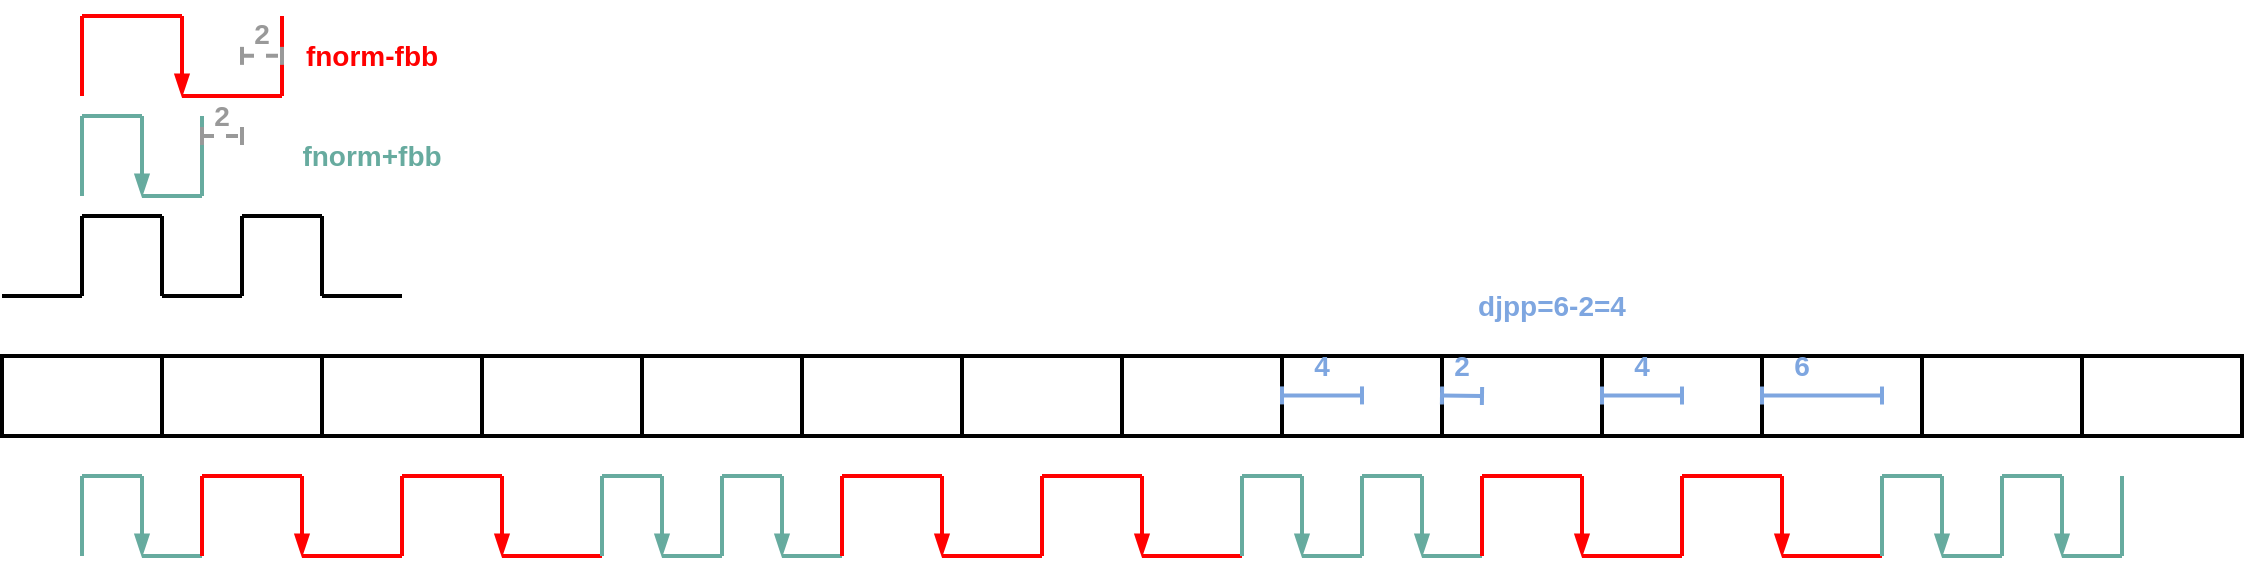<mxfile version="24.7.8">
  <diagram name="Page-1" id="k3nq5IYcouEoezmb4Aft">
    <mxGraphModel dx="808" dy="479" grid="1" gridSize="10" guides="1" tooltips="1" connect="1" arrows="1" fold="1" page="1" pageScale="1" pageWidth="850" pageHeight="1100" math="1" shadow="0">
      <root>
        <mxCell id="0" />
        <mxCell id="1" parent="0" />
        <mxCell id="aXy5RAAYiLXVPQvCRL9O-9" value="" style="endArrow=none;html=1;rounded=0;strokeWidth=2;" parent="1" edge="1">
          <mxGeometry width="50" height="50" relative="1" as="geometry">
            <mxPoint x="200" y="170" as="sourcePoint" />
            <mxPoint x="200" y="130" as="targetPoint" />
          </mxGeometry>
        </mxCell>
        <mxCell id="aXy5RAAYiLXVPQvCRL9O-10" value="" style="endArrow=none;html=1;rounded=0;strokeWidth=2;" parent="1" edge="1">
          <mxGeometry width="50" height="50" relative="1" as="geometry">
            <mxPoint x="200" y="130" as="sourcePoint" />
            <mxPoint x="160" y="130" as="targetPoint" />
          </mxGeometry>
        </mxCell>
        <mxCell id="aXy5RAAYiLXVPQvCRL9O-11" value="" style="endArrow=none;html=1;rounded=0;strokeWidth=2;" parent="1" edge="1">
          <mxGeometry width="50" height="50" relative="1" as="geometry">
            <mxPoint x="240" y="170" as="sourcePoint" />
            <mxPoint x="200" y="170" as="targetPoint" />
          </mxGeometry>
        </mxCell>
        <mxCell id="aXy5RAAYiLXVPQvCRL9O-12" value="" style="endArrow=none;html=1;rounded=0;strokeWidth=2;" parent="1" edge="1">
          <mxGeometry width="50" height="50" relative="1" as="geometry">
            <mxPoint x="240" y="170" as="sourcePoint" />
            <mxPoint x="240" y="130" as="targetPoint" />
          </mxGeometry>
        </mxCell>
        <mxCell id="aXy5RAAYiLXVPQvCRL9O-13" value="" style="endArrow=none;html=1;rounded=0;strokeWidth=2;" parent="1" edge="1">
          <mxGeometry width="50" height="50" relative="1" as="geometry">
            <mxPoint x="160" y="170" as="sourcePoint" />
            <mxPoint x="160" y="130" as="targetPoint" />
          </mxGeometry>
        </mxCell>
        <mxCell id="aXy5RAAYiLXVPQvCRL9O-14" value="" style="endArrow=none;html=1;rounded=0;strokeWidth=2;" parent="1" edge="1">
          <mxGeometry width="50" height="50" relative="1" as="geometry">
            <mxPoint x="280" y="130" as="sourcePoint" />
            <mxPoint x="240" y="130" as="targetPoint" />
          </mxGeometry>
        </mxCell>
        <mxCell id="aXy5RAAYiLXVPQvCRL9O-15" value="" style="endArrow=none;html=1;rounded=0;strokeWidth=2;" parent="1" edge="1">
          <mxGeometry width="50" height="50" relative="1" as="geometry">
            <mxPoint x="160" y="170" as="sourcePoint" />
            <mxPoint x="120" y="170" as="targetPoint" />
          </mxGeometry>
        </mxCell>
        <mxCell id="aXy5RAAYiLXVPQvCRL9O-16" value="" style="endArrow=none;html=1;rounded=0;strokeWidth=2;" parent="1" edge="1">
          <mxGeometry width="50" height="50" relative="1" as="geometry">
            <mxPoint x="280" y="170" as="sourcePoint" />
            <mxPoint x="280" y="130" as="targetPoint" />
          </mxGeometry>
        </mxCell>
        <mxCell id="aXy5RAAYiLXVPQvCRL9O-17" value="" style="endArrow=none;html=1;rounded=0;strokeWidth=2;" parent="1" edge="1">
          <mxGeometry width="50" height="50" relative="1" as="geometry">
            <mxPoint x="320" y="170" as="sourcePoint" />
            <mxPoint x="280" y="170" as="targetPoint" />
          </mxGeometry>
        </mxCell>
        <mxCell id="aXy5RAAYiLXVPQvCRL9O-40" value="" style="rounded=0;whiteSpace=wrap;html=1;fillColor=none;strokeWidth=2;" parent="1" vertex="1">
          <mxGeometry x="120" y="200" width="80" height="40" as="geometry" />
        </mxCell>
        <mxCell id="aXy5RAAYiLXVPQvCRL9O-42" value="" style="rounded=0;whiteSpace=wrap;html=1;fillColor=none;strokeWidth=2;" parent="1" vertex="1">
          <mxGeometry x="200" y="200" width="80" height="40" as="geometry" />
        </mxCell>
        <mxCell id="aXy5RAAYiLXVPQvCRL9O-43" value="" style="rounded=0;whiteSpace=wrap;html=1;fillColor=none;strokeWidth=2;" parent="1" vertex="1">
          <mxGeometry x="280" y="200" width="80" height="40" as="geometry" />
        </mxCell>
        <mxCell id="aXy5RAAYiLXVPQvCRL9O-44" value="" style="rounded=0;whiteSpace=wrap;html=1;fillColor=none;strokeWidth=2;" parent="1" vertex="1">
          <mxGeometry x="360" y="200" width="80" height="40" as="geometry" />
        </mxCell>
        <mxCell id="aXy5RAAYiLXVPQvCRL9O-45" value="" style="rounded=0;whiteSpace=wrap;html=1;fillColor=none;strokeWidth=2;" parent="1" vertex="1">
          <mxGeometry x="440" y="200" width="80" height="40" as="geometry" />
        </mxCell>
        <mxCell id="aXy5RAAYiLXVPQvCRL9O-47" value="" style="rounded=0;whiteSpace=wrap;html=1;fillColor=none;strokeWidth=2;" parent="1" vertex="1">
          <mxGeometry x="520" y="200" width="80" height="40" as="geometry" />
        </mxCell>
        <mxCell id="aXy5RAAYiLXVPQvCRL9O-48" value="" style="rounded=0;whiteSpace=wrap;html=1;fillColor=none;strokeWidth=2;" parent="1" vertex="1">
          <mxGeometry x="600" y="200" width="80" height="40" as="geometry" />
        </mxCell>
        <mxCell id="aXy5RAAYiLXVPQvCRL9O-93" value="" style="rounded=0;whiteSpace=wrap;html=1;fillColor=none;strokeWidth=2;" parent="1" vertex="1">
          <mxGeometry x="680" y="200" width="80" height="40" as="geometry" />
        </mxCell>
        <mxCell id="aXy5RAAYiLXVPQvCRL9O-94" value="" style="rounded=0;whiteSpace=wrap;html=1;fillColor=none;strokeWidth=2;" parent="1" vertex="1">
          <mxGeometry x="760" y="200" width="80" height="40" as="geometry" />
        </mxCell>
        <mxCell id="aXy5RAAYiLXVPQvCRL9O-95" value="" style="rounded=0;whiteSpace=wrap;html=1;fillColor=none;strokeWidth=2;" parent="1" vertex="1">
          <mxGeometry x="840" y="200" width="80" height="40" as="geometry" />
        </mxCell>
        <mxCell id="aXy5RAAYiLXVPQvCRL9O-96" value="" style="rounded=0;whiteSpace=wrap;html=1;fillColor=none;strokeWidth=2;" parent="1" vertex="1">
          <mxGeometry x="920" y="200" width="80" height="40" as="geometry" />
        </mxCell>
        <mxCell id="aXy5RAAYiLXVPQvCRL9O-97" value="" style="rounded=0;whiteSpace=wrap;html=1;fillColor=none;strokeWidth=2;" parent="1" vertex="1">
          <mxGeometry x="1000" y="200" width="80" height="40" as="geometry" />
        </mxCell>
        <mxCell id="aXy5RAAYiLXVPQvCRL9O-98" value="" style="rounded=0;whiteSpace=wrap;html=1;fillColor=none;strokeWidth=2;" parent="1" vertex="1">
          <mxGeometry x="1080" y="200" width="80" height="40" as="geometry" />
        </mxCell>
        <mxCell id="aXy5RAAYiLXVPQvCRL9O-99" value="" style="rounded=0;whiteSpace=wrap;html=1;fillColor=none;strokeWidth=2;" parent="1" vertex="1">
          <mxGeometry x="1160" y="200" width="80" height="40" as="geometry" />
        </mxCell>
        <mxCell id="aXy5RAAYiLXVPQvCRL9O-112" value="" style="group;strokeWidth=2;" parent="1" vertex="1" connectable="0">
          <mxGeometry x="160" y="30" width="100" height="40" as="geometry" />
        </mxCell>
        <mxCell id="aXy5RAAYiLXVPQvCRL9O-28" value="" style="endArrow=none;html=1;rounded=0;strokeColor=#FF0000;strokeWidth=2;" parent="aXy5RAAYiLXVPQvCRL9O-112" edge="1">
          <mxGeometry width="50" height="50" relative="1" as="geometry">
            <mxPoint y="40" as="sourcePoint" />
            <mxPoint as="targetPoint" />
          </mxGeometry>
        </mxCell>
        <mxCell id="aXy5RAAYiLXVPQvCRL9O-29" value="" style="endArrow=none;html=1;rounded=0;strokeColor=#FF0000;strokeWidth=2;" parent="aXy5RAAYiLXVPQvCRL9O-112" edge="1">
          <mxGeometry width="50" height="50" relative="1" as="geometry">
            <mxPoint x="50" as="sourcePoint" />
            <mxPoint as="targetPoint" />
          </mxGeometry>
        </mxCell>
        <mxCell id="aXy5RAAYiLXVPQvCRL9O-30" value="" style="endArrow=none;html=1;rounded=0;strokeColor=#FF0000;startArrow=blockThin;startFill=1;strokeWidth=2;" parent="aXy5RAAYiLXVPQvCRL9O-112" edge="1">
          <mxGeometry width="50" height="50" relative="1" as="geometry">
            <mxPoint x="50" y="40" as="sourcePoint" />
            <mxPoint x="50" as="targetPoint" />
          </mxGeometry>
        </mxCell>
        <mxCell id="aXy5RAAYiLXVPQvCRL9O-31" value="" style="endArrow=none;html=1;rounded=0;strokeColor=#FF0000;strokeWidth=2;" parent="aXy5RAAYiLXVPQvCRL9O-112" edge="1">
          <mxGeometry width="50" height="50" relative="1" as="geometry">
            <mxPoint x="100" y="40" as="sourcePoint" />
            <mxPoint x="50" y="40" as="targetPoint" />
          </mxGeometry>
        </mxCell>
        <mxCell id="aXy5RAAYiLXVPQvCRL9O-32" value="" style="endArrow=none;html=1;rounded=0;strokeColor=#FF0000;strokeWidth=2;" parent="aXy5RAAYiLXVPQvCRL9O-112" edge="1">
          <mxGeometry width="50" height="50" relative="1" as="geometry">
            <mxPoint x="100" y="40" as="sourcePoint" />
            <mxPoint x="100" as="targetPoint" />
          </mxGeometry>
        </mxCell>
        <mxCell id="bMJqGPLRnC7xYN4EFSyi-4" value="" style="endArrow=baseDash;startArrow=baseDash;html=1;rounded=0;endFill=0;startFill=0;strokeWidth=2;strokeColor=#999999;dashed=1;" edge="1" parent="aXy5RAAYiLXVPQvCRL9O-112">
          <mxGeometry width="50" height="50" relative="1" as="geometry">
            <mxPoint x="80" y="19.93" as="sourcePoint" />
            <mxPoint x="100" y="19.93" as="targetPoint" />
          </mxGeometry>
        </mxCell>
        <mxCell id="bMJqGPLRnC7xYN4EFSyi-6" value="&lt;font color=&quot;#999999&quot; size=&quot;1&quot;&gt;&lt;b style=&quot;font-size: 14px;&quot;&gt;2&lt;/b&gt;&lt;/font&gt;" style="text;html=1;align=center;verticalAlign=middle;whiteSpace=wrap;rounded=0;strokeWidth=2;" vertex="1" parent="aXy5RAAYiLXVPQvCRL9O-112">
          <mxGeometry x="80" y="-6" width="20" height="30" as="geometry" />
        </mxCell>
        <mxCell id="aXy5RAAYiLXVPQvCRL9O-113" value="" style="group;strokeWidth=2;" parent="1" vertex="1" connectable="0">
          <mxGeometry x="160" y="80" width="60" height="40" as="geometry" />
        </mxCell>
        <mxCell id="aXy5RAAYiLXVPQvCRL9O-18" value="" style="endArrow=none;html=1;rounded=0;strokeColor=#67AB9F;strokeWidth=2;" parent="aXy5RAAYiLXVPQvCRL9O-113" edge="1">
          <mxGeometry width="50" height="50" relative="1" as="geometry">
            <mxPoint y="40" as="sourcePoint" />
            <mxPoint as="targetPoint" />
          </mxGeometry>
        </mxCell>
        <mxCell id="aXy5RAAYiLXVPQvCRL9O-19" value="" style="endArrow=none;html=1;rounded=0;strokeColor=#67AB9F;strokeWidth=2;" parent="aXy5RAAYiLXVPQvCRL9O-113" edge="1">
          <mxGeometry width="50" height="50" relative="1" as="geometry">
            <mxPoint x="30" as="sourcePoint" />
            <mxPoint as="targetPoint" />
          </mxGeometry>
        </mxCell>
        <mxCell id="aXy5RAAYiLXVPQvCRL9O-20" value="" style="endArrow=none;html=1;rounded=0;strokeColor=#67AB9F;startArrow=blockThin;startFill=1;strokeWidth=2;" parent="aXy5RAAYiLXVPQvCRL9O-113" edge="1">
          <mxGeometry width="50" height="50" relative="1" as="geometry">
            <mxPoint x="30" y="40" as="sourcePoint" />
            <mxPoint x="30" as="targetPoint" />
          </mxGeometry>
        </mxCell>
        <mxCell id="aXy5RAAYiLXVPQvCRL9O-21" value="" style="endArrow=none;html=1;rounded=0;strokeColor=#67AB9F;strokeWidth=2;" parent="aXy5RAAYiLXVPQvCRL9O-113" edge="1">
          <mxGeometry width="50" height="50" relative="1" as="geometry">
            <mxPoint x="60" y="40" as="sourcePoint" />
            <mxPoint x="30" y="40" as="targetPoint" />
          </mxGeometry>
        </mxCell>
        <mxCell id="aXy5RAAYiLXVPQvCRL9O-22" value="" style="endArrow=none;html=1;rounded=0;strokeColor=#67AB9F;strokeWidth=2;" parent="aXy5RAAYiLXVPQvCRL9O-113" edge="1">
          <mxGeometry width="50" height="50" relative="1" as="geometry">
            <mxPoint x="60" y="40" as="sourcePoint" />
            <mxPoint x="60" as="targetPoint" />
          </mxGeometry>
        </mxCell>
        <mxCell id="aXy5RAAYiLXVPQvCRL9O-138" value="" style="group;strokeWidth=2;" parent="1" vertex="1" connectable="0">
          <mxGeometry x="160" y="260" width="60" height="40" as="geometry" />
        </mxCell>
        <mxCell id="aXy5RAAYiLXVPQvCRL9O-139" value="" style="endArrow=none;html=1;rounded=0;strokeColor=#67AB9F;strokeWidth=2;" parent="aXy5RAAYiLXVPQvCRL9O-138" edge="1">
          <mxGeometry width="50" height="50" relative="1" as="geometry">
            <mxPoint y="40" as="sourcePoint" />
            <mxPoint as="targetPoint" />
          </mxGeometry>
        </mxCell>
        <mxCell id="aXy5RAAYiLXVPQvCRL9O-140" value="" style="endArrow=none;html=1;rounded=0;strokeColor=#67AB9F;strokeWidth=2;" parent="aXy5RAAYiLXVPQvCRL9O-138" edge="1">
          <mxGeometry width="50" height="50" relative="1" as="geometry">
            <mxPoint x="30" as="sourcePoint" />
            <mxPoint as="targetPoint" />
          </mxGeometry>
        </mxCell>
        <mxCell id="aXy5RAAYiLXVPQvCRL9O-141" value="" style="endArrow=none;html=1;rounded=0;strokeColor=#67AB9F;startArrow=blockThin;startFill=1;strokeWidth=2;" parent="aXy5RAAYiLXVPQvCRL9O-138" edge="1">
          <mxGeometry width="50" height="50" relative="1" as="geometry">
            <mxPoint x="30" y="40" as="sourcePoint" />
            <mxPoint x="30" as="targetPoint" />
          </mxGeometry>
        </mxCell>
        <mxCell id="aXy5RAAYiLXVPQvCRL9O-142" value="" style="endArrow=none;html=1;rounded=0;strokeColor=#67AB9F;strokeWidth=2;" parent="aXy5RAAYiLXVPQvCRL9O-138" edge="1">
          <mxGeometry width="50" height="50" relative="1" as="geometry">
            <mxPoint x="60" y="40" as="sourcePoint" />
            <mxPoint x="30" y="40" as="targetPoint" />
          </mxGeometry>
        </mxCell>
        <mxCell id="aXy5RAAYiLXVPQvCRL9O-143" value="" style="endArrow=none;html=1;rounded=0;strokeColor=#67AB9F;strokeWidth=2;" parent="aXy5RAAYiLXVPQvCRL9O-138" edge="1">
          <mxGeometry width="50" height="50" relative="1" as="geometry">
            <mxPoint x="60" y="40" as="sourcePoint" />
            <mxPoint x="60" as="targetPoint" />
          </mxGeometry>
        </mxCell>
        <mxCell id="aXy5RAAYiLXVPQvCRL9O-144" value="" style="group;strokeWidth=2;" parent="1" vertex="1" connectable="0">
          <mxGeometry x="220" y="260" width="100" height="40" as="geometry" />
        </mxCell>
        <mxCell id="aXy5RAAYiLXVPQvCRL9O-145" value="" style="endArrow=none;html=1;rounded=0;strokeColor=#FF0000;strokeWidth=2;" parent="aXy5RAAYiLXVPQvCRL9O-144" edge="1">
          <mxGeometry width="50" height="50" relative="1" as="geometry">
            <mxPoint y="40" as="sourcePoint" />
            <mxPoint as="targetPoint" />
          </mxGeometry>
        </mxCell>
        <mxCell id="aXy5RAAYiLXVPQvCRL9O-146" value="" style="endArrow=none;html=1;rounded=0;strokeColor=#FF0000;strokeWidth=2;" parent="aXy5RAAYiLXVPQvCRL9O-144" edge="1">
          <mxGeometry width="50" height="50" relative="1" as="geometry">
            <mxPoint x="50" as="sourcePoint" />
            <mxPoint as="targetPoint" />
          </mxGeometry>
        </mxCell>
        <mxCell id="aXy5RAAYiLXVPQvCRL9O-147" value="" style="endArrow=none;html=1;rounded=0;strokeColor=#FF0000;startArrow=blockThin;startFill=1;strokeWidth=2;" parent="aXy5RAAYiLXVPQvCRL9O-144" edge="1">
          <mxGeometry width="50" height="50" relative="1" as="geometry">
            <mxPoint x="50" y="40" as="sourcePoint" />
            <mxPoint x="50" as="targetPoint" />
          </mxGeometry>
        </mxCell>
        <mxCell id="aXy5RAAYiLXVPQvCRL9O-148" value="" style="endArrow=none;html=1;rounded=0;strokeColor=#FF0000;strokeWidth=2;" parent="aXy5RAAYiLXVPQvCRL9O-144" edge="1">
          <mxGeometry width="50" height="50" relative="1" as="geometry">
            <mxPoint x="100" y="40" as="sourcePoint" />
            <mxPoint x="50" y="40" as="targetPoint" />
          </mxGeometry>
        </mxCell>
        <mxCell id="aXy5RAAYiLXVPQvCRL9O-149" value="" style="endArrow=none;html=1;rounded=0;strokeColor=#FF0000;strokeWidth=2;" parent="aXy5RAAYiLXVPQvCRL9O-144" edge="1">
          <mxGeometry width="50" height="50" relative="1" as="geometry">
            <mxPoint x="100" y="40" as="sourcePoint" />
            <mxPoint x="100" as="targetPoint" />
          </mxGeometry>
        </mxCell>
        <mxCell id="aXy5RAAYiLXVPQvCRL9O-150" value="" style="group;strokeWidth=2;" parent="1" vertex="1" connectable="0">
          <mxGeometry x="320" y="260" width="100" height="40" as="geometry" />
        </mxCell>
        <mxCell id="aXy5RAAYiLXVPQvCRL9O-151" value="" style="endArrow=none;html=1;rounded=0;strokeColor=#FF0000;strokeWidth=2;" parent="aXy5RAAYiLXVPQvCRL9O-150" edge="1">
          <mxGeometry width="50" height="50" relative="1" as="geometry">
            <mxPoint y="40" as="sourcePoint" />
            <mxPoint as="targetPoint" />
          </mxGeometry>
        </mxCell>
        <mxCell id="aXy5RAAYiLXVPQvCRL9O-152" value="" style="endArrow=none;html=1;rounded=0;strokeColor=#FF0000;strokeWidth=2;" parent="aXy5RAAYiLXVPQvCRL9O-150" edge="1">
          <mxGeometry width="50" height="50" relative="1" as="geometry">
            <mxPoint x="50" as="sourcePoint" />
            <mxPoint as="targetPoint" />
          </mxGeometry>
        </mxCell>
        <mxCell id="aXy5RAAYiLXVPQvCRL9O-153" value="" style="endArrow=none;html=1;rounded=0;strokeColor=#FF0000;startArrow=blockThin;startFill=1;strokeWidth=2;" parent="aXy5RAAYiLXVPQvCRL9O-150" edge="1">
          <mxGeometry width="50" height="50" relative="1" as="geometry">
            <mxPoint x="50" y="40" as="sourcePoint" />
            <mxPoint x="50" as="targetPoint" />
          </mxGeometry>
        </mxCell>
        <mxCell id="aXy5RAAYiLXVPQvCRL9O-154" value="" style="endArrow=none;html=1;rounded=0;strokeColor=#FF0000;strokeWidth=2;" parent="aXy5RAAYiLXVPQvCRL9O-150" edge="1">
          <mxGeometry width="50" height="50" relative="1" as="geometry">
            <mxPoint x="100" y="40" as="sourcePoint" />
            <mxPoint x="50" y="40" as="targetPoint" />
          </mxGeometry>
        </mxCell>
        <mxCell id="aXy5RAAYiLXVPQvCRL9O-155" value="" style="endArrow=none;html=1;rounded=0;strokeColor=#FF0000;strokeWidth=2;" parent="aXy5RAAYiLXVPQvCRL9O-150" edge="1">
          <mxGeometry width="50" height="50" relative="1" as="geometry">
            <mxPoint x="100" y="40" as="sourcePoint" />
            <mxPoint x="100" as="targetPoint" />
          </mxGeometry>
        </mxCell>
        <mxCell id="aXy5RAAYiLXVPQvCRL9O-156" value="" style="group;strokeWidth=2;" parent="1" vertex="1" connectable="0">
          <mxGeometry x="420" y="260" width="60" height="40" as="geometry" />
        </mxCell>
        <mxCell id="aXy5RAAYiLXVPQvCRL9O-157" value="" style="endArrow=none;html=1;rounded=0;strokeColor=#67AB9F;strokeWidth=2;" parent="aXy5RAAYiLXVPQvCRL9O-156" edge="1">
          <mxGeometry width="50" height="50" relative="1" as="geometry">
            <mxPoint y="40" as="sourcePoint" />
            <mxPoint as="targetPoint" />
          </mxGeometry>
        </mxCell>
        <mxCell id="aXy5RAAYiLXVPQvCRL9O-158" value="" style="endArrow=none;html=1;rounded=0;strokeColor=#67AB9F;strokeWidth=2;" parent="aXy5RAAYiLXVPQvCRL9O-156" edge="1">
          <mxGeometry width="50" height="50" relative="1" as="geometry">
            <mxPoint x="30" as="sourcePoint" />
            <mxPoint as="targetPoint" />
          </mxGeometry>
        </mxCell>
        <mxCell id="aXy5RAAYiLXVPQvCRL9O-159" value="" style="endArrow=none;html=1;rounded=0;strokeColor=#67AB9F;startArrow=blockThin;startFill=1;strokeWidth=2;" parent="aXy5RAAYiLXVPQvCRL9O-156" edge="1">
          <mxGeometry width="50" height="50" relative="1" as="geometry">
            <mxPoint x="30" y="40" as="sourcePoint" />
            <mxPoint x="30" as="targetPoint" />
          </mxGeometry>
        </mxCell>
        <mxCell id="aXy5RAAYiLXVPQvCRL9O-160" value="" style="endArrow=none;html=1;rounded=0;strokeColor=#67AB9F;strokeWidth=2;" parent="aXy5RAAYiLXVPQvCRL9O-156" edge="1">
          <mxGeometry width="50" height="50" relative="1" as="geometry">
            <mxPoint x="60" y="40" as="sourcePoint" />
            <mxPoint x="30" y="40" as="targetPoint" />
          </mxGeometry>
        </mxCell>
        <mxCell id="aXy5RAAYiLXVPQvCRL9O-161" value="" style="endArrow=none;html=1;rounded=0;strokeColor=#67AB9F;strokeWidth=2;" parent="aXy5RAAYiLXVPQvCRL9O-156" edge="1">
          <mxGeometry width="50" height="50" relative="1" as="geometry">
            <mxPoint x="60" y="40" as="sourcePoint" />
            <mxPoint x="60" as="targetPoint" />
          </mxGeometry>
        </mxCell>
        <mxCell id="aXy5RAAYiLXVPQvCRL9O-162" value="" style="group;strokeWidth=2;" parent="1" vertex="1" connectable="0">
          <mxGeometry x="480" y="260" width="60" height="40" as="geometry" />
        </mxCell>
        <mxCell id="aXy5RAAYiLXVPQvCRL9O-163" value="" style="endArrow=none;html=1;rounded=0;strokeColor=#67AB9F;strokeWidth=2;" parent="aXy5RAAYiLXVPQvCRL9O-162" edge="1">
          <mxGeometry width="50" height="50" relative="1" as="geometry">
            <mxPoint y="40" as="sourcePoint" />
            <mxPoint as="targetPoint" />
          </mxGeometry>
        </mxCell>
        <mxCell id="aXy5RAAYiLXVPQvCRL9O-164" value="" style="endArrow=none;html=1;rounded=0;strokeColor=#67AB9F;strokeWidth=2;" parent="aXy5RAAYiLXVPQvCRL9O-162" edge="1">
          <mxGeometry width="50" height="50" relative="1" as="geometry">
            <mxPoint x="30" as="sourcePoint" />
            <mxPoint as="targetPoint" />
          </mxGeometry>
        </mxCell>
        <mxCell id="aXy5RAAYiLXVPQvCRL9O-165" value="" style="endArrow=none;html=1;rounded=0;strokeColor=#67AB9F;startArrow=blockThin;startFill=1;strokeWidth=2;" parent="aXy5RAAYiLXVPQvCRL9O-162" edge="1">
          <mxGeometry width="50" height="50" relative="1" as="geometry">
            <mxPoint x="30" y="40" as="sourcePoint" />
            <mxPoint x="30" as="targetPoint" />
          </mxGeometry>
        </mxCell>
        <mxCell id="aXy5RAAYiLXVPQvCRL9O-166" value="" style="endArrow=none;html=1;rounded=0;strokeColor=#67AB9F;strokeWidth=2;" parent="aXy5RAAYiLXVPQvCRL9O-162" edge="1">
          <mxGeometry width="50" height="50" relative="1" as="geometry">
            <mxPoint x="60" y="40" as="sourcePoint" />
            <mxPoint x="30" y="40" as="targetPoint" />
          </mxGeometry>
        </mxCell>
        <mxCell id="aXy5RAAYiLXVPQvCRL9O-167" value="" style="endArrow=none;html=1;rounded=0;strokeColor=#67AB9F;strokeWidth=2;" parent="aXy5RAAYiLXVPQvCRL9O-162" edge="1">
          <mxGeometry width="50" height="50" relative="1" as="geometry">
            <mxPoint x="60" y="40" as="sourcePoint" />
            <mxPoint x="60" as="targetPoint" />
          </mxGeometry>
        </mxCell>
        <mxCell id="aXy5RAAYiLXVPQvCRL9O-168" value="" style="group;strokeWidth=2;" parent="1" vertex="1" connectable="0">
          <mxGeometry x="540" y="260" width="100" height="40" as="geometry" />
        </mxCell>
        <mxCell id="aXy5RAAYiLXVPQvCRL9O-169" value="" style="endArrow=none;html=1;rounded=0;strokeColor=#FF0000;strokeWidth=2;" parent="aXy5RAAYiLXVPQvCRL9O-168" edge="1">
          <mxGeometry width="50" height="50" relative="1" as="geometry">
            <mxPoint y="40" as="sourcePoint" />
            <mxPoint as="targetPoint" />
          </mxGeometry>
        </mxCell>
        <mxCell id="aXy5RAAYiLXVPQvCRL9O-170" value="" style="endArrow=none;html=1;rounded=0;strokeColor=#FF0000;strokeWidth=2;" parent="aXy5RAAYiLXVPQvCRL9O-168" edge="1">
          <mxGeometry width="50" height="50" relative="1" as="geometry">
            <mxPoint x="50" as="sourcePoint" />
            <mxPoint as="targetPoint" />
          </mxGeometry>
        </mxCell>
        <mxCell id="aXy5RAAYiLXVPQvCRL9O-171" value="" style="endArrow=none;html=1;rounded=0;strokeColor=#FF0000;startArrow=blockThin;startFill=1;strokeWidth=2;" parent="aXy5RAAYiLXVPQvCRL9O-168" edge="1">
          <mxGeometry width="50" height="50" relative="1" as="geometry">
            <mxPoint x="50" y="40" as="sourcePoint" />
            <mxPoint x="50" as="targetPoint" />
          </mxGeometry>
        </mxCell>
        <mxCell id="aXy5RAAYiLXVPQvCRL9O-172" value="" style="endArrow=none;html=1;rounded=0;strokeColor=#FF0000;strokeWidth=2;" parent="aXy5RAAYiLXVPQvCRL9O-168" edge="1">
          <mxGeometry width="50" height="50" relative="1" as="geometry">
            <mxPoint x="100" y="40" as="sourcePoint" />
            <mxPoint x="50" y="40" as="targetPoint" />
          </mxGeometry>
        </mxCell>
        <mxCell id="aXy5RAAYiLXVPQvCRL9O-173" value="" style="endArrow=none;html=1;rounded=0;strokeColor=#FF0000;strokeWidth=2;" parent="aXy5RAAYiLXVPQvCRL9O-168" edge="1">
          <mxGeometry width="50" height="50" relative="1" as="geometry">
            <mxPoint x="100" y="40" as="sourcePoint" />
            <mxPoint x="100" as="targetPoint" />
          </mxGeometry>
        </mxCell>
        <mxCell id="aXy5RAAYiLXVPQvCRL9O-174" value="" style="group;strokeWidth=2;" parent="1" vertex="1" connectable="0">
          <mxGeometry x="640" y="260" width="100" height="40" as="geometry" />
        </mxCell>
        <mxCell id="aXy5RAAYiLXVPQvCRL9O-175" value="" style="endArrow=none;html=1;rounded=0;strokeColor=#FF0000;strokeWidth=2;" parent="aXy5RAAYiLXVPQvCRL9O-174" edge="1">
          <mxGeometry width="50" height="50" relative="1" as="geometry">
            <mxPoint y="40" as="sourcePoint" />
            <mxPoint as="targetPoint" />
          </mxGeometry>
        </mxCell>
        <mxCell id="aXy5RAAYiLXVPQvCRL9O-176" value="" style="endArrow=none;html=1;rounded=0;strokeColor=#FF0000;strokeWidth=2;" parent="aXy5RAAYiLXVPQvCRL9O-174" edge="1">
          <mxGeometry width="50" height="50" relative="1" as="geometry">
            <mxPoint x="50" as="sourcePoint" />
            <mxPoint as="targetPoint" />
          </mxGeometry>
        </mxCell>
        <mxCell id="aXy5RAAYiLXVPQvCRL9O-177" value="" style="endArrow=none;html=1;rounded=0;strokeColor=#FF0000;startArrow=blockThin;startFill=1;strokeWidth=2;" parent="aXy5RAAYiLXVPQvCRL9O-174" edge="1">
          <mxGeometry width="50" height="50" relative="1" as="geometry">
            <mxPoint x="50" y="40" as="sourcePoint" />
            <mxPoint x="50" as="targetPoint" />
          </mxGeometry>
        </mxCell>
        <mxCell id="aXy5RAAYiLXVPQvCRL9O-178" value="" style="endArrow=none;html=1;rounded=0;strokeColor=#FF0000;strokeWidth=2;" parent="aXy5RAAYiLXVPQvCRL9O-174" edge="1">
          <mxGeometry width="50" height="50" relative="1" as="geometry">
            <mxPoint x="100" y="40" as="sourcePoint" />
            <mxPoint x="50" y="40" as="targetPoint" />
          </mxGeometry>
        </mxCell>
        <mxCell id="aXy5RAAYiLXVPQvCRL9O-179" value="" style="endArrow=none;html=1;rounded=0;strokeColor=#FF0000;strokeWidth=2;" parent="aXy5RAAYiLXVPQvCRL9O-174" edge="1">
          <mxGeometry width="50" height="50" relative="1" as="geometry">
            <mxPoint x="100" y="40" as="sourcePoint" />
            <mxPoint x="100" as="targetPoint" />
          </mxGeometry>
        </mxCell>
        <mxCell id="aXy5RAAYiLXVPQvCRL9O-180" value="" style="group;strokeWidth=2;" parent="1" vertex="1" connectable="0">
          <mxGeometry x="740" y="260" width="60" height="40" as="geometry" />
        </mxCell>
        <mxCell id="aXy5RAAYiLXVPQvCRL9O-181" value="" style="endArrow=none;html=1;rounded=0;strokeColor=#67AB9F;strokeWidth=2;" parent="aXy5RAAYiLXVPQvCRL9O-180" edge="1">
          <mxGeometry width="50" height="50" relative="1" as="geometry">
            <mxPoint y="40" as="sourcePoint" />
            <mxPoint as="targetPoint" />
          </mxGeometry>
        </mxCell>
        <mxCell id="aXy5RAAYiLXVPQvCRL9O-182" value="" style="endArrow=none;html=1;rounded=0;strokeColor=#67AB9F;strokeWidth=2;" parent="aXy5RAAYiLXVPQvCRL9O-180" edge="1">
          <mxGeometry width="50" height="50" relative="1" as="geometry">
            <mxPoint x="30" as="sourcePoint" />
            <mxPoint as="targetPoint" />
          </mxGeometry>
        </mxCell>
        <mxCell id="aXy5RAAYiLXVPQvCRL9O-183" value="" style="endArrow=none;html=1;rounded=0;strokeColor=#67AB9F;startArrow=blockThin;startFill=1;strokeWidth=2;" parent="aXy5RAAYiLXVPQvCRL9O-180" edge="1">
          <mxGeometry width="50" height="50" relative="1" as="geometry">
            <mxPoint x="30" y="40" as="sourcePoint" />
            <mxPoint x="30" as="targetPoint" />
          </mxGeometry>
        </mxCell>
        <mxCell id="aXy5RAAYiLXVPQvCRL9O-184" value="" style="endArrow=none;html=1;rounded=0;strokeColor=#67AB9F;strokeWidth=2;" parent="aXy5RAAYiLXVPQvCRL9O-180" edge="1">
          <mxGeometry width="50" height="50" relative="1" as="geometry">
            <mxPoint x="60" y="40" as="sourcePoint" />
            <mxPoint x="30" y="40" as="targetPoint" />
          </mxGeometry>
        </mxCell>
        <mxCell id="aXy5RAAYiLXVPQvCRL9O-185" value="" style="endArrow=none;html=1;rounded=0;strokeColor=#67AB9F;strokeWidth=2;" parent="aXy5RAAYiLXVPQvCRL9O-180" edge="1">
          <mxGeometry width="50" height="50" relative="1" as="geometry">
            <mxPoint x="60" y="40" as="sourcePoint" />
            <mxPoint x="60" as="targetPoint" />
          </mxGeometry>
        </mxCell>
        <mxCell id="aXy5RAAYiLXVPQvCRL9O-186" value="" style="group;strokeWidth=2;" parent="1" vertex="1" connectable="0">
          <mxGeometry x="800" y="260" width="60" height="40" as="geometry" />
        </mxCell>
        <mxCell id="aXy5RAAYiLXVPQvCRL9O-187" value="" style="endArrow=none;html=1;rounded=0;strokeColor=#67AB9F;strokeWidth=2;" parent="aXy5RAAYiLXVPQvCRL9O-186" edge="1">
          <mxGeometry width="50" height="50" relative="1" as="geometry">
            <mxPoint y="40" as="sourcePoint" />
            <mxPoint as="targetPoint" />
          </mxGeometry>
        </mxCell>
        <mxCell id="aXy5RAAYiLXVPQvCRL9O-188" value="" style="endArrow=none;html=1;rounded=0;strokeColor=#67AB9F;strokeWidth=2;" parent="aXy5RAAYiLXVPQvCRL9O-186" edge="1">
          <mxGeometry width="50" height="50" relative="1" as="geometry">
            <mxPoint x="30" as="sourcePoint" />
            <mxPoint as="targetPoint" />
          </mxGeometry>
        </mxCell>
        <mxCell id="aXy5RAAYiLXVPQvCRL9O-189" value="" style="endArrow=none;html=1;rounded=0;strokeColor=#67AB9F;startArrow=blockThin;startFill=1;strokeWidth=2;" parent="aXy5RAAYiLXVPQvCRL9O-186" edge="1">
          <mxGeometry width="50" height="50" relative="1" as="geometry">
            <mxPoint x="30" y="40" as="sourcePoint" />
            <mxPoint x="30" as="targetPoint" />
          </mxGeometry>
        </mxCell>
        <mxCell id="aXy5RAAYiLXVPQvCRL9O-190" value="" style="endArrow=none;html=1;rounded=0;strokeColor=#67AB9F;strokeWidth=2;" parent="aXy5RAAYiLXVPQvCRL9O-186" edge="1">
          <mxGeometry width="50" height="50" relative="1" as="geometry">
            <mxPoint x="60" y="40" as="sourcePoint" />
            <mxPoint x="30" y="40" as="targetPoint" />
          </mxGeometry>
        </mxCell>
        <mxCell id="aXy5RAAYiLXVPQvCRL9O-191" value="" style="endArrow=none;html=1;rounded=0;strokeColor=#67AB9F;strokeWidth=2;" parent="aXy5RAAYiLXVPQvCRL9O-186" edge="1">
          <mxGeometry width="50" height="50" relative="1" as="geometry">
            <mxPoint x="60" y="40" as="sourcePoint" />
            <mxPoint x="60" as="targetPoint" />
          </mxGeometry>
        </mxCell>
        <mxCell id="aXy5RAAYiLXVPQvCRL9O-192" value="" style="group;strokeWidth=2;" parent="1" vertex="1" connectable="0">
          <mxGeometry x="860" y="260" width="100" height="40" as="geometry" />
        </mxCell>
        <mxCell id="aXy5RAAYiLXVPQvCRL9O-193" value="" style="endArrow=none;html=1;rounded=0;strokeColor=#FF0000;strokeWidth=2;" parent="aXy5RAAYiLXVPQvCRL9O-192" edge="1">
          <mxGeometry width="50" height="50" relative="1" as="geometry">
            <mxPoint y="40" as="sourcePoint" />
            <mxPoint as="targetPoint" />
          </mxGeometry>
        </mxCell>
        <mxCell id="aXy5RAAYiLXVPQvCRL9O-194" value="" style="endArrow=none;html=1;rounded=0;strokeColor=#FF0000;strokeWidth=2;" parent="aXy5RAAYiLXVPQvCRL9O-192" edge="1">
          <mxGeometry width="50" height="50" relative="1" as="geometry">
            <mxPoint x="50" as="sourcePoint" />
            <mxPoint as="targetPoint" />
          </mxGeometry>
        </mxCell>
        <mxCell id="aXy5RAAYiLXVPQvCRL9O-195" value="" style="endArrow=none;html=1;rounded=0;strokeColor=#FF0000;startArrow=blockThin;startFill=1;strokeWidth=2;" parent="aXy5RAAYiLXVPQvCRL9O-192" edge="1">
          <mxGeometry width="50" height="50" relative="1" as="geometry">
            <mxPoint x="50" y="40" as="sourcePoint" />
            <mxPoint x="50" as="targetPoint" />
          </mxGeometry>
        </mxCell>
        <mxCell id="aXy5RAAYiLXVPQvCRL9O-196" value="" style="endArrow=none;html=1;rounded=0;strokeColor=#FF0000;strokeWidth=2;" parent="aXy5RAAYiLXVPQvCRL9O-192" edge="1">
          <mxGeometry width="50" height="50" relative="1" as="geometry">
            <mxPoint x="100" y="40" as="sourcePoint" />
            <mxPoint x="50" y="40" as="targetPoint" />
          </mxGeometry>
        </mxCell>
        <mxCell id="aXy5RAAYiLXVPQvCRL9O-197" value="" style="endArrow=none;html=1;rounded=0;strokeColor=#FF0000;strokeWidth=2;" parent="aXy5RAAYiLXVPQvCRL9O-192" edge="1">
          <mxGeometry width="50" height="50" relative="1" as="geometry">
            <mxPoint x="100" y="40" as="sourcePoint" />
            <mxPoint x="100" as="targetPoint" />
          </mxGeometry>
        </mxCell>
        <mxCell id="aXy5RAAYiLXVPQvCRL9O-204" value="" style="group;strokeWidth=2;" parent="1" vertex="1" connectable="0">
          <mxGeometry x="960" y="260" width="100" height="40" as="geometry" />
        </mxCell>
        <mxCell id="aXy5RAAYiLXVPQvCRL9O-205" value="" style="endArrow=none;html=1;rounded=0;strokeColor=#FF0000;strokeWidth=2;" parent="aXy5RAAYiLXVPQvCRL9O-204" edge="1">
          <mxGeometry width="50" height="50" relative="1" as="geometry">
            <mxPoint y="40" as="sourcePoint" />
            <mxPoint as="targetPoint" />
          </mxGeometry>
        </mxCell>
        <mxCell id="aXy5RAAYiLXVPQvCRL9O-206" value="" style="endArrow=none;html=1;rounded=0;strokeColor=#FF0000;strokeWidth=2;" parent="aXy5RAAYiLXVPQvCRL9O-204" edge="1">
          <mxGeometry width="50" height="50" relative="1" as="geometry">
            <mxPoint x="50" as="sourcePoint" />
            <mxPoint as="targetPoint" />
          </mxGeometry>
        </mxCell>
        <mxCell id="aXy5RAAYiLXVPQvCRL9O-207" value="" style="endArrow=none;html=1;rounded=0;strokeColor=#FF0000;startArrow=blockThin;startFill=1;strokeWidth=2;" parent="aXy5RAAYiLXVPQvCRL9O-204" edge="1">
          <mxGeometry width="50" height="50" relative="1" as="geometry">
            <mxPoint x="50" y="40" as="sourcePoint" />
            <mxPoint x="50" as="targetPoint" />
          </mxGeometry>
        </mxCell>
        <mxCell id="aXy5RAAYiLXVPQvCRL9O-208" value="" style="endArrow=none;html=1;rounded=0;strokeColor=#FF0000;strokeWidth=2;" parent="aXy5RAAYiLXVPQvCRL9O-204" edge="1">
          <mxGeometry width="50" height="50" relative="1" as="geometry">
            <mxPoint x="100" y="40" as="sourcePoint" />
            <mxPoint x="50" y="40" as="targetPoint" />
          </mxGeometry>
        </mxCell>
        <mxCell id="aXy5RAAYiLXVPQvCRL9O-209" value="" style="endArrow=none;html=1;rounded=0;strokeColor=#FF0000;strokeWidth=2;" parent="aXy5RAAYiLXVPQvCRL9O-204" edge="1">
          <mxGeometry width="50" height="50" relative="1" as="geometry">
            <mxPoint x="100" y="40" as="sourcePoint" />
            <mxPoint x="100" as="targetPoint" />
          </mxGeometry>
        </mxCell>
        <mxCell id="aXy5RAAYiLXVPQvCRL9O-210" value="" style="group;strokeWidth=2;" parent="1" vertex="1" connectable="0">
          <mxGeometry x="1060" y="260" width="60" height="40" as="geometry" />
        </mxCell>
        <mxCell id="aXy5RAAYiLXVPQvCRL9O-211" value="" style="endArrow=none;html=1;rounded=0;strokeColor=#67AB9F;strokeWidth=2;" parent="aXy5RAAYiLXVPQvCRL9O-210" edge="1">
          <mxGeometry width="50" height="50" relative="1" as="geometry">
            <mxPoint y="40" as="sourcePoint" />
            <mxPoint as="targetPoint" />
          </mxGeometry>
        </mxCell>
        <mxCell id="aXy5RAAYiLXVPQvCRL9O-212" value="" style="endArrow=none;html=1;rounded=0;strokeColor=#67AB9F;strokeWidth=2;" parent="aXy5RAAYiLXVPQvCRL9O-210" edge="1">
          <mxGeometry width="50" height="50" relative="1" as="geometry">
            <mxPoint x="30" as="sourcePoint" />
            <mxPoint as="targetPoint" />
          </mxGeometry>
        </mxCell>
        <mxCell id="aXy5RAAYiLXVPQvCRL9O-213" value="" style="endArrow=none;html=1;rounded=0;strokeColor=#67AB9F;startArrow=blockThin;startFill=1;strokeWidth=2;" parent="aXy5RAAYiLXVPQvCRL9O-210" edge="1">
          <mxGeometry width="50" height="50" relative="1" as="geometry">
            <mxPoint x="30" y="40" as="sourcePoint" />
            <mxPoint x="30" as="targetPoint" />
          </mxGeometry>
        </mxCell>
        <mxCell id="aXy5RAAYiLXVPQvCRL9O-214" value="" style="endArrow=none;html=1;rounded=0;strokeColor=#67AB9F;strokeWidth=2;" parent="aXy5RAAYiLXVPQvCRL9O-210" edge="1">
          <mxGeometry width="50" height="50" relative="1" as="geometry">
            <mxPoint x="60" y="40" as="sourcePoint" />
            <mxPoint x="30" y="40" as="targetPoint" />
          </mxGeometry>
        </mxCell>
        <mxCell id="aXy5RAAYiLXVPQvCRL9O-215" value="" style="endArrow=none;html=1;rounded=0;strokeColor=#67AB9F;strokeWidth=2;" parent="aXy5RAAYiLXVPQvCRL9O-210" edge="1">
          <mxGeometry width="50" height="50" relative="1" as="geometry">
            <mxPoint x="60" y="40" as="sourcePoint" />
            <mxPoint x="60" as="targetPoint" />
          </mxGeometry>
        </mxCell>
        <mxCell id="aXy5RAAYiLXVPQvCRL9O-216" value="" style="group;strokeWidth=2;" parent="1" vertex="1" connectable="0">
          <mxGeometry x="1120" y="260" width="60" height="40" as="geometry" />
        </mxCell>
        <mxCell id="aXy5RAAYiLXVPQvCRL9O-217" value="" style="endArrow=none;html=1;rounded=0;strokeColor=#67AB9F;strokeWidth=2;" parent="aXy5RAAYiLXVPQvCRL9O-216" edge="1">
          <mxGeometry width="50" height="50" relative="1" as="geometry">
            <mxPoint y="40" as="sourcePoint" />
            <mxPoint as="targetPoint" />
          </mxGeometry>
        </mxCell>
        <mxCell id="aXy5RAAYiLXVPQvCRL9O-218" value="" style="endArrow=none;html=1;rounded=0;strokeColor=#67AB9F;strokeWidth=2;" parent="aXy5RAAYiLXVPQvCRL9O-216" edge="1">
          <mxGeometry width="50" height="50" relative="1" as="geometry">
            <mxPoint x="30" as="sourcePoint" />
            <mxPoint as="targetPoint" />
          </mxGeometry>
        </mxCell>
        <mxCell id="aXy5RAAYiLXVPQvCRL9O-219" value="" style="endArrow=none;html=1;rounded=0;strokeColor=#67AB9F;startArrow=blockThin;startFill=1;strokeWidth=2;" parent="aXy5RAAYiLXVPQvCRL9O-216" edge="1">
          <mxGeometry width="50" height="50" relative="1" as="geometry">
            <mxPoint x="30" y="40" as="sourcePoint" />
            <mxPoint x="30" as="targetPoint" />
          </mxGeometry>
        </mxCell>
        <mxCell id="aXy5RAAYiLXVPQvCRL9O-220" value="" style="endArrow=none;html=1;rounded=0;strokeColor=#67AB9F;strokeWidth=2;" parent="aXy5RAAYiLXVPQvCRL9O-216" edge="1">
          <mxGeometry width="50" height="50" relative="1" as="geometry">
            <mxPoint x="60" y="40" as="sourcePoint" />
            <mxPoint x="30" y="40" as="targetPoint" />
          </mxGeometry>
        </mxCell>
        <mxCell id="aXy5RAAYiLXVPQvCRL9O-221" value="" style="endArrow=none;html=1;rounded=0;strokeColor=#67AB9F;strokeWidth=2;" parent="aXy5RAAYiLXVPQvCRL9O-216" edge="1">
          <mxGeometry width="50" height="50" relative="1" as="geometry">
            <mxPoint x="60" y="40" as="sourcePoint" />
            <mxPoint x="60" as="targetPoint" />
          </mxGeometry>
        </mxCell>
        <mxCell id="aXy5RAAYiLXVPQvCRL9O-222" value="" style="endArrow=baseDash;startArrow=baseDash;html=1;rounded=0;endFill=0;startFill=0;strokeWidth=2;strokeColor=#7EA6E0;" parent="1" edge="1">
          <mxGeometry width="50" height="50" relative="1" as="geometry">
            <mxPoint x="760" y="219.71" as="sourcePoint" />
            <mxPoint x="800" y="219.71" as="targetPoint" />
          </mxGeometry>
        </mxCell>
        <mxCell id="aXy5RAAYiLXVPQvCRL9O-223" value="" style="endArrow=baseDash;startArrow=baseDash;html=1;rounded=0;endFill=0;startFill=0;strokeWidth=2;strokeColor=#7EA6E0;" parent="1" edge="1">
          <mxGeometry width="50" height="50" relative="1" as="geometry">
            <mxPoint x="840" y="219.76" as="sourcePoint" />
            <mxPoint x="860" y="220" as="targetPoint" />
          </mxGeometry>
        </mxCell>
        <mxCell id="aXy5RAAYiLXVPQvCRL9O-224" value="" style="endArrow=baseDash;startArrow=baseDash;html=1;rounded=0;endFill=0;startFill=0;strokeWidth=2;strokeColor=#7EA6E0;" parent="1" edge="1">
          <mxGeometry width="50" height="50" relative="1" as="geometry">
            <mxPoint x="920" y="219.76" as="sourcePoint" />
            <mxPoint x="960" y="219.76" as="targetPoint" />
          </mxGeometry>
        </mxCell>
        <mxCell id="aXy5RAAYiLXVPQvCRL9O-225" value="" style="endArrow=baseDash;startArrow=baseDash;html=1;rounded=0;endFill=0;startFill=0;strokeWidth=2;strokeColor=#7EA6E0;" parent="1" edge="1">
          <mxGeometry width="50" height="50" relative="1" as="geometry">
            <mxPoint x="1000" y="219.76" as="sourcePoint" />
            <mxPoint x="1060" y="219.76" as="targetPoint" />
          </mxGeometry>
        </mxCell>
        <mxCell id="aXy5RAAYiLXVPQvCRL9O-226" value="&lt;font color=&quot;#7ea6e0&quot; size=&quot;1&quot;&gt;&lt;b style=&quot;font-size: 14px;&quot;&gt;4&lt;/b&gt;&lt;/font&gt;" style="text;html=1;align=center;verticalAlign=middle;whiteSpace=wrap;rounded=0;strokeWidth=2;" parent="1" vertex="1">
          <mxGeometry x="750" y="190" width="60" height="30" as="geometry" />
        </mxCell>
        <mxCell id="aXy5RAAYiLXVPQvCRL9O-227" value="&lt;font color=&quot;#7ea6e0&quot; size=&quot;1&quot;&gt;&lt;b style=&quot;font-size: 14px;&quot;&gt;2&lt;/b&gt;&lt;/font&gt;" style="text;html=1;align=center;verticalAlign=middle;whiteSpace=wrap;rounded=0;strokeWidth=2;" parent="1" vertex="1">
          <mxGeometry x="820" y="190" width="60" height="30" as="geometry" />
        </mxCell>
        <mxCell id="aXy5RAAYiLXVPQvCRL9O-228" value="&lt;font color=&quot;#7ea6e0&quot; size=&quot;1&quot;&gt;&lt;b style=&quot;font-size: 14px;&quot;&gt;4&lt;/b&gt;&lt;/font&gt;" style="text;html=1;align=center;verticalAlign=middle;whiteSpace=wrap;rounded=0;strokeWidth=2;" parent="1" vertex="1">
          <mxGeometry x="910" y="190" width="60" height="30" as="geometry" />
        </mxCell>
        <mxCell id="aXy5RAAYiLXVPQvCRL9O-229" value="&lt;font color=&quot;#7ea6e0&quot; size=&quot;1&quot;&gt;&lt;b style=&quot;font-size: 14px;&quot;&gt;6&lt;/b&gt;&lt;/font&gt;" style="text;html=1;align=center;verticalAlign=middle;whiteSpace=wrap;rounded=0;strokeWidth=2;" parent="1" vertex="1">
          <mxGeometry x="990" y="190" width="60" height="30" as="geometry" />
        </mxCell>
        <mxCell id="aXy5RAAYiLXVPQvCRL9O-230" value="&lt;font color=&quot;#7ea6e0&quot; size=&quot;1&quot;&gt;&lt;b style=&quot;font-size: 14px;&quot;&gt;djpp=6-2=4&lt;/b&gt;&lt;/font&gt;" style="text;html=1;align=center;verticalAlign=middle;whiteSpace=wrap;rounded=0;strokeWidth=2;" parent="1" vertex="1">
          <mxGeometry x="850" y="160" width="90" height="30" as="geometry" />
        </mxCell>
        <mxCell id="aXy5RAAYiLXVPQvCRL9O-231" value="&lt;font color=&quot;#ff0000&quot; size=&quot;1&quot;&gt;&lt;b style=&quot;font-size: 14px;&quot;&gt;fnorm-fbb&lt;/b&gt;&lt;/font&gt;" style="text;html=1;align=center;verticalAlign=middle;whiteSpace=wrap;rounded=0;strokeWidth=2;" parent="1" vertex="1">
          <mxGeometry x="260" y="35" width="90" height="30" as="geometry" />
        </mxCell>
        <mxCell id="aXy5RAAYiLXVPQvCRL9O-232" value="&lt;font color=&quot;#67ab9f&quot; size=&quot;1&quot;&gt;&lt;b style=&quot;font-size: 14px;&quot;&gt;fnorm+fbb&lt;/b&gt;&lt;/font&gt;" style="text;html=1;align=center;verticalAlign=middle;whiteSpace=wrap;rounded=0;strokeWidth=2;" parent="1" vertex="1">
          <mxGeometry x="260" y="85" width="90" height="30" as="geometry" />
        </mxCell>
        <mxCell id="bMJqGPLRnC7xYN4EFSyi-3" value="" style="endArrow=baseDash;startArrow=baseDash;html=1;rounded=0;endFill=0;startFill=0;strokeWidth=2;strokeColor=#999999;dashed=1;" edge="1" parent="1">
          <mxGeometry width="50" height="50" relative="1" as="geometry">
            <mxPoint x="220" y="90.0" as="sourcePoint" />
            <mxPoint x="240" y="90" as="targetPoint" />
          </mxGeometry>
        </mxCell>
        <mxCell id="bMJqGPLRnC7xYN4EFSyi-5" value="&lt;font color=&quot;#999999&quot; size=&quot;1&quot;&gt;&lt;b style=&quot;font-size: 14px;&quot;&gt;2&lt;/b&gt;&lt;/font&gt;" style="text;html=1;align=center;verticalAlign=middle;whiteSpace=wrap;rounded=0;strokeWidth=2;" vertex="1" parent="1">
          <mxGeometry x="220" y="65" width="20" height="30" as="geometry" />
        </mxCell>
      </root>
    </mxGraphModel>
  </diagram>
</mxfile>
